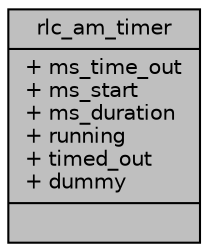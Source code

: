 digraph "rlc_am_timer"
{
 // LATEX_PDF_SIZE
  edge [fontname="Helvetica",fontsize="10",labelfontname="Helvetica",labelfontsize="10"];
  node [fontname="Helvetica",fontsize="10",shape=record];
  Node1 [label="{rlc_am_timer\n|+ ms_time_out\l+ ms_start\l+ ms_duration\l+ running\l+ timed_out\l+ dummy\l|}",height=0.2,width=0.4,color="black", fillcolor="grey75", style="filled", fontcolor="black",tooltip=" "];
}

